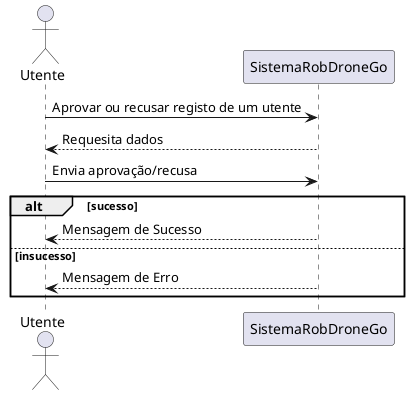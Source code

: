 @startuml
actor Utente as actor
participant SistemaRobDroneGo as srdg
actor -> srdg: Aprovar ou recusar registo de um utente
srdg --> actor : Requesita dados
actor -> srdg: Envia aprovação/recusa
alt sucesso
srdg --> actor : Mensagem de Sucesso
else insucesso
srdg -->actor : Mensagem de Erro
end
@enduml